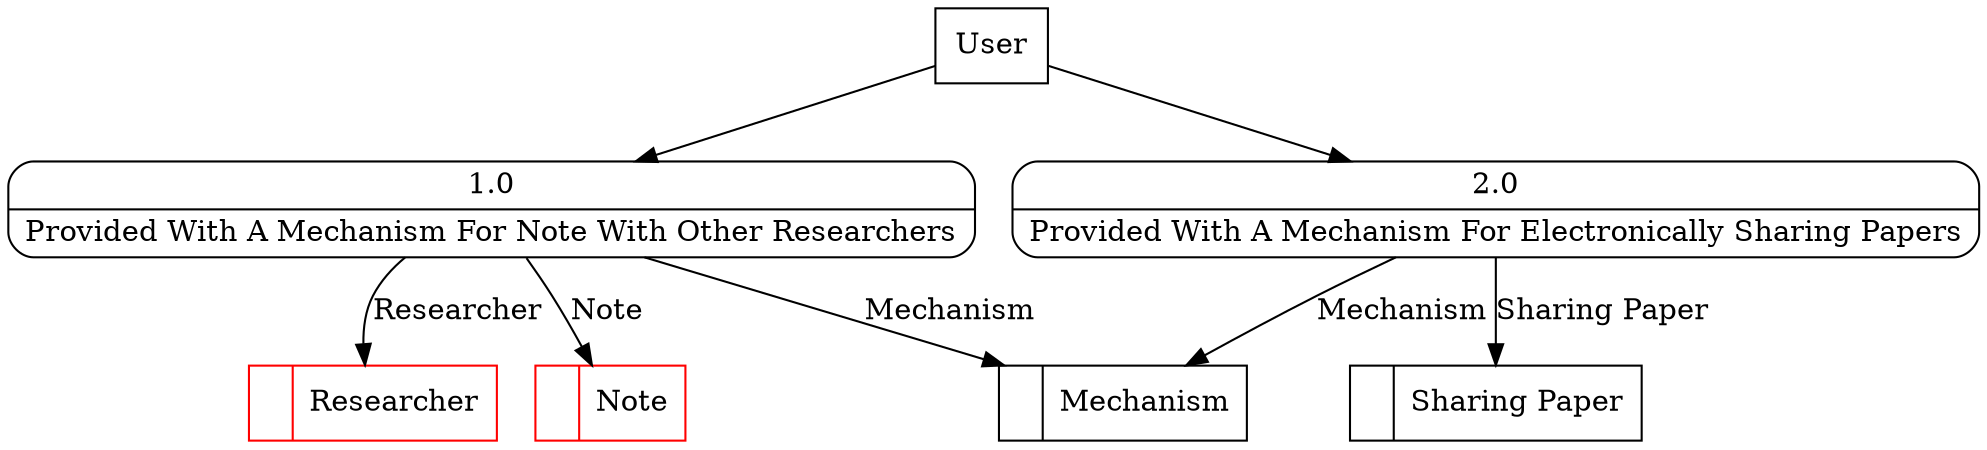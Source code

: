 digraph dfd2{ 
node[shape=record]
200 [label="<f0>  |<f1> Mechanism " ];
201 [label="<f0>  |<f1> Note " color=red];
202 [label="<f0>  |<f1> Researcher " color=red];
203 [label="<f0>  |<f1> Sharing Paper " ];
204 [label="User" shape=box];
205 [label="{<f0> 1.0|<f1> Provided With A Mechanism For Note With Other Researchers }" shape=Mrecord];
206 [label="{<f0> 2.0|<f1> Provided With A Mechanism For Electronically Sharing Papers }" shape=Mrecord];
204 -> 205
204 -> 206
205 -> 201 [label="Note"]
205 -> 202 [label="Researcher"]
205 -> 200 [label="Mechanism"]
206 -> 200 [label="Mechanism"]
206 -> 203 [label="Sharing Paper"]
}